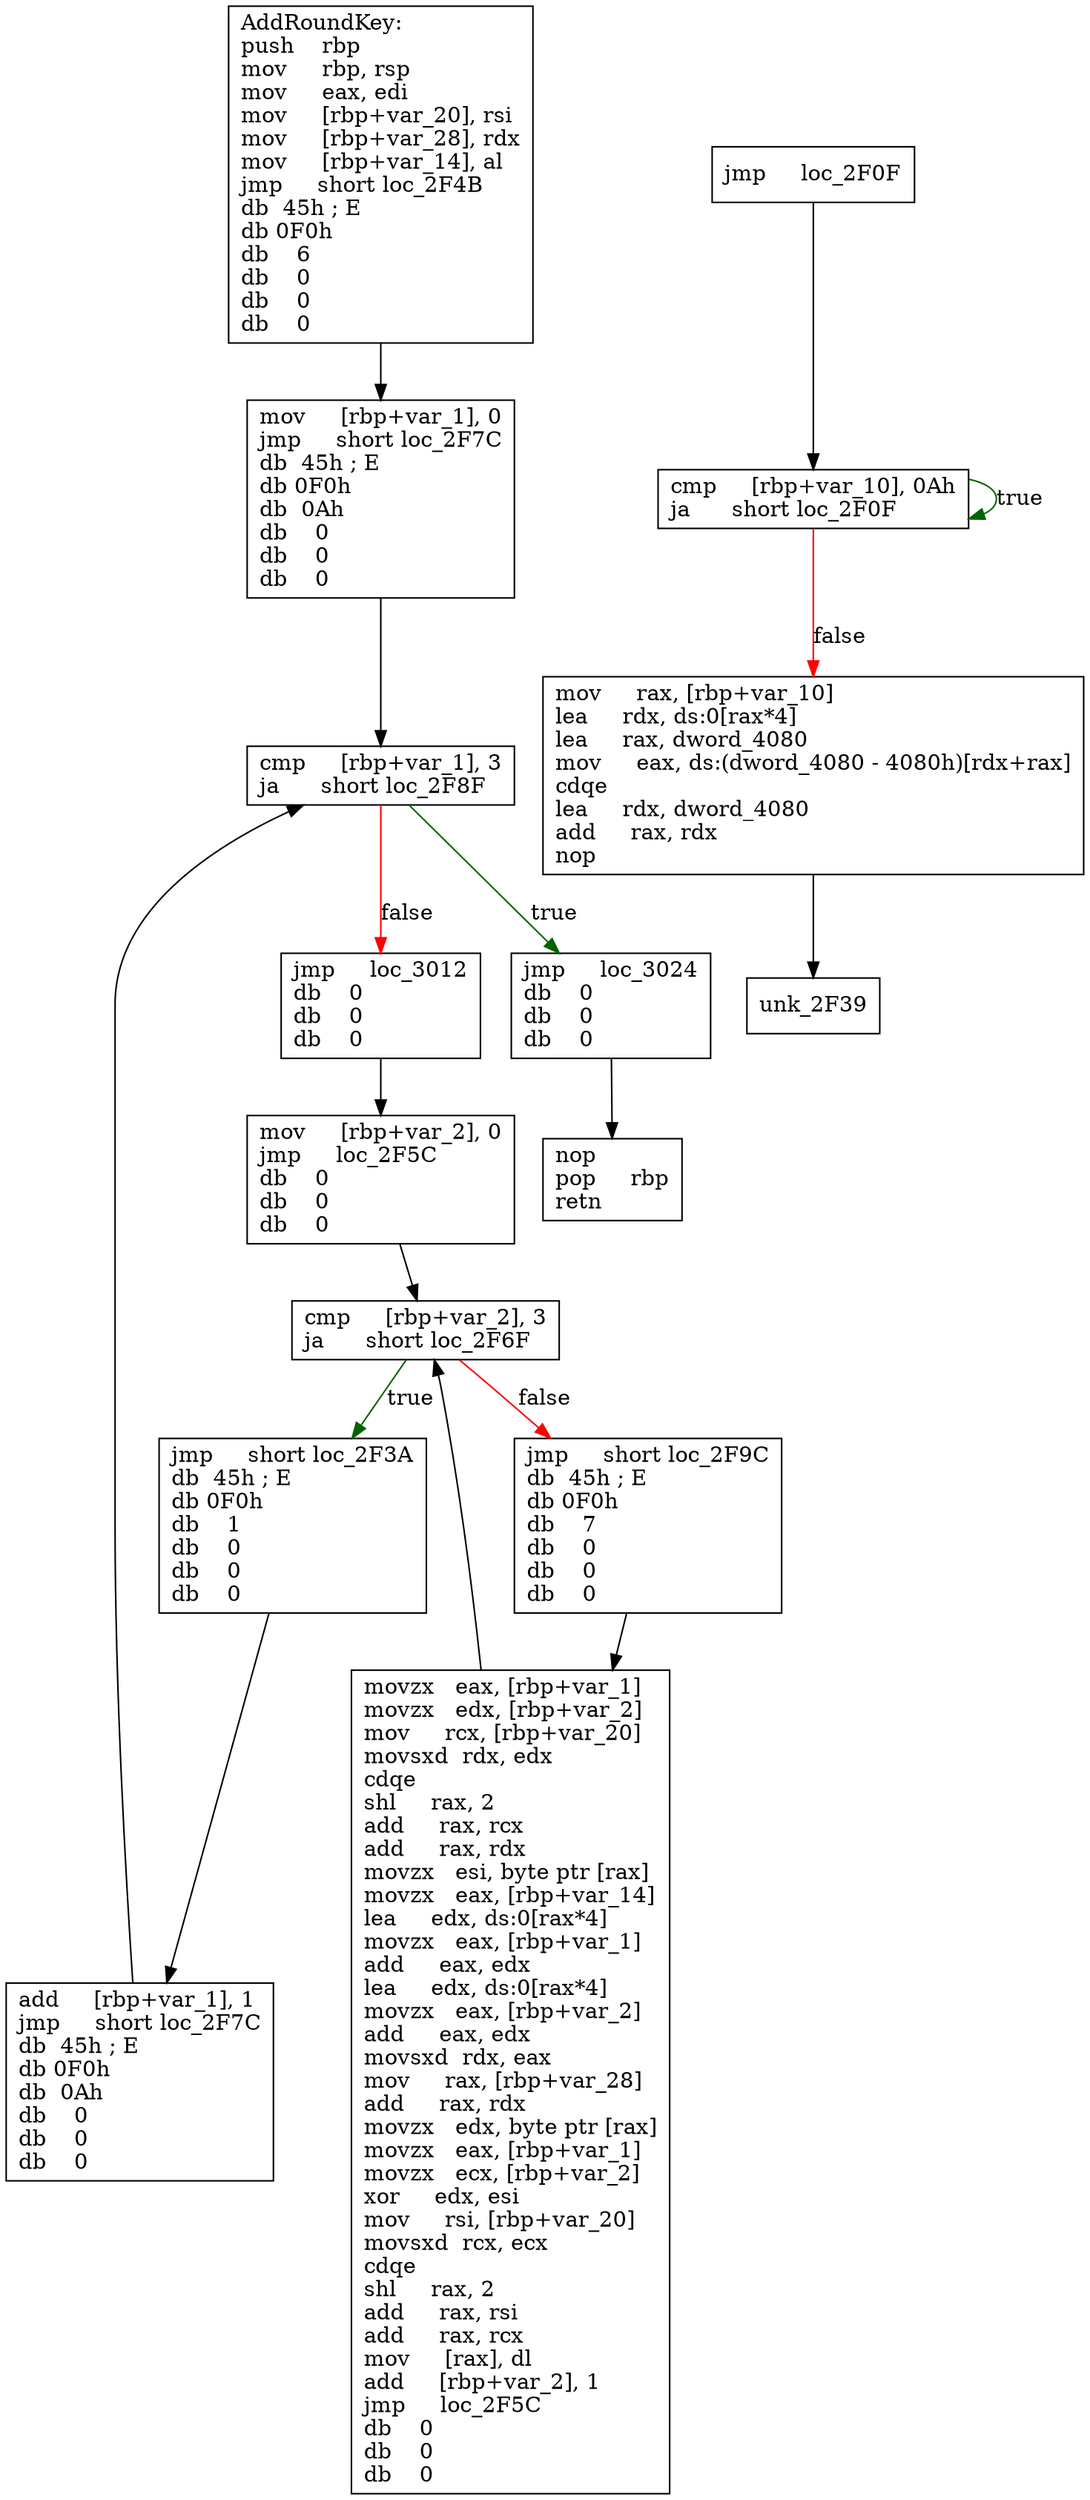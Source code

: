 digraph "AddRoundKey" {
	graph [
	];
	node [
		shape = "box"
	];
	edge [
	];
	"0" [
		label = "AddRoundKey:\lpush    rbp\lmov     rbp, rsp\lmov     eax, edi\lmov     [rbp+var_20], rsi\lmov     [rbp+var_28], rdx\lmov     [rbp+var_14], al\ljmp     short loc_2F4B\ldb  45h ; E\ldb 0F0h\ldb    6\ldb    0\ldb    0\ldb    0\l"
	];
	"1" [
		label = "cmp     [rbp+var_10], 0Ah\lja      short loc_2F0F\l"
	];
	"2" [
		label = "mov     rax, [rbp+var_10]\llea     rdx, ds:0[rax*4]\llea     rax, dword_4080\lmov     eax, ds:(dword_4080 - 4080h)[rdx+rax]\lcdqe\llea     rdx, dword_4080\ladd     rax, rdx\lnop\l"
	];
	"3" [
		label = "add     [rbp+var_1], 1\ljmp     short loc_2F7C\ldb  45h ; E\ldb 0F0h\ldb  0Ah\ldb    0\ldb    0\ldb    0\l"
	];
	"4" [
		label = "mov     [rbp+var_1], 0\ljmp     short loc_2F7C\ldb  45h ; E\ldb 0F0h\ldb  0Ah\ldb    0\ldb    0\ldb    0\l"
	];
	"5" [
		label = "cmp     [rbp+var_2], 3\lja      short loc_2F6F\l"
	];
	"6" [
		label = "jmp     short loc_2F9C\ldb  45h ; E\ldb 0F0h\ldb    7\ldb    0\ldb    0\ldb    0\l"
	];
	"7" [
		label = "jmp     short loc_2F3A\ldb  45h ; E\ldb 0F0h\ldb    1\ldb    0\ldb    0\ldb    0\l"
	];
	"8" [
		label = "cmp     [rbp+var_1], 3\lja      short loc_2F8F\l"
	];
	"9" [
		label = "jmp     loc_3012\ldb    0\ldb    0\ldb    0\l"
	];
	"10" [
		label = "jmp     loc_3024\ldb    0\ldb    0\ldb    0\l"
	];
	"11" [
		label = "movzx   eax, [rbp+var_1]\lmovzx   edx, [rbp+var_2]\lmov     rcx, [rbp+var_20]\lmovsxd  rdx, edx\lcdqe\lshl     rax, 2\ladd     rax, rcx\ladd     rax, rdx\lmovzx   esi, byte ptr [rax]\lmovzx   eax, [rbp+var_14]\llea     edx, ds:0[rax*4]\lmovzx   eax, [rbp+var_1]\ladd     eax, edx\llea     edx, ds:0[rax*4]\lmovzx   eax, [rbp+var_2]\ladd     eax, edx\lmovsxd  rdx, eax\lmov     rax, [rbp+var_28]\ladd     rax, rdx\lmovzx   edx, byte ptr [rax]\lmovzx   eax, [rbp+var_1]\lmovzx   ecx, [rbp+var_2]\lxor     edx, esi\lmov     rsi, [rbp+var_20]\lmovsxd  rcx, ecx\lcdqe\lshl     rax, 2\ladd     rax, rsi\ladd     rax, rcx\lmov     [rax], dl\ladd     [rbp+var_2], 1\ljmp     loc_2F5C\ldb    0\ldb    0\ldb    0\l"
	];
	"12" [
		label = "mov     [rbp+var_2], 0\ljmp     loc_2F5C\ldb    0\ldb    0\ldb    0\l"
	];
	"13" [
		label = "jmp     loc_2F0F\l"
	];
	"14" [
		label = "nop\lpop     rbp\lretn\l"
	];
	"15" [
		label = "unk_2F39\l"
	];
// node 0
	"0" -> "4" [ ];
// node 1
	"1" -> "2" [ label = "false", color = red ];
	"1" -> "1" [ label = "true", color = darkgreen ];
// node 2
	"2" -> "15" [ ];
// node 3
	"3" -> "8" [ ];
// node 4
	"4" -> "8" [ ];
// node 5
	"5" -> "6" [ label = "false", color = red ];
	"5" -> "7" [ label = "true", color = darkgreen ];
// node 6
	"6" -> "11" [ ];
// node 7
	"7" -> "3" [ ];
// node 8
	"8" -> "9" [ label = "false", color = red ];
	"8" -> "10" [ label = "true", color = darkgreen ];
// node 9
	"9" -> "12" [ ];
// node 10
	"10" -> "14" [ ];
// node 11
	"11" -> "5" [ ];
// node 12
	"12" -> "5" [ ];
// node 13
	"13" -> "1" [ ];
// node 14
// node 15
}
